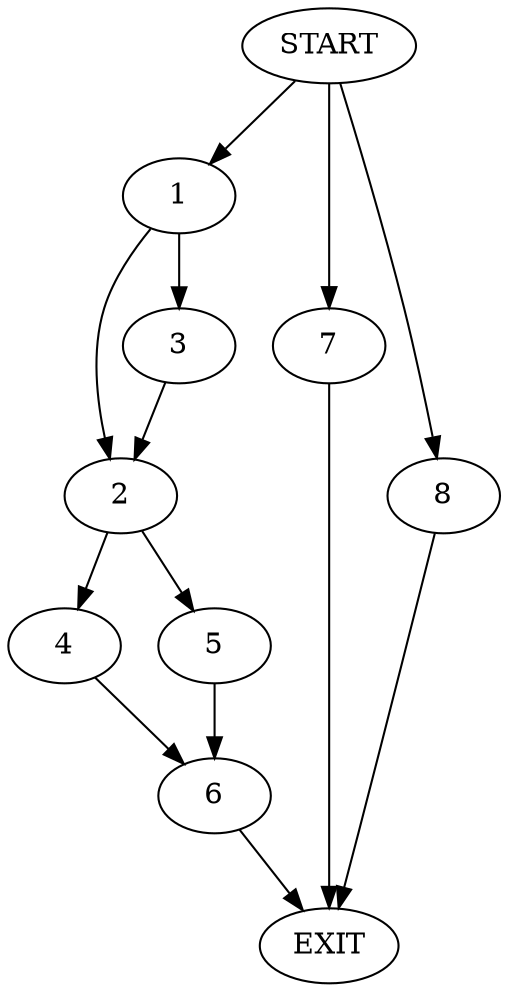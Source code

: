 digraph {
0 [label="START"]
9 [label="EXIT"]
0 -> 1
1 -> 2
1 -> 3
2 -> 4
2 -> 5
3 -> 2
5 -> 6
4 -> 6
6 -> 9
0 -> 7
7 -> 9
0 -> 8
8 -> 9
}
